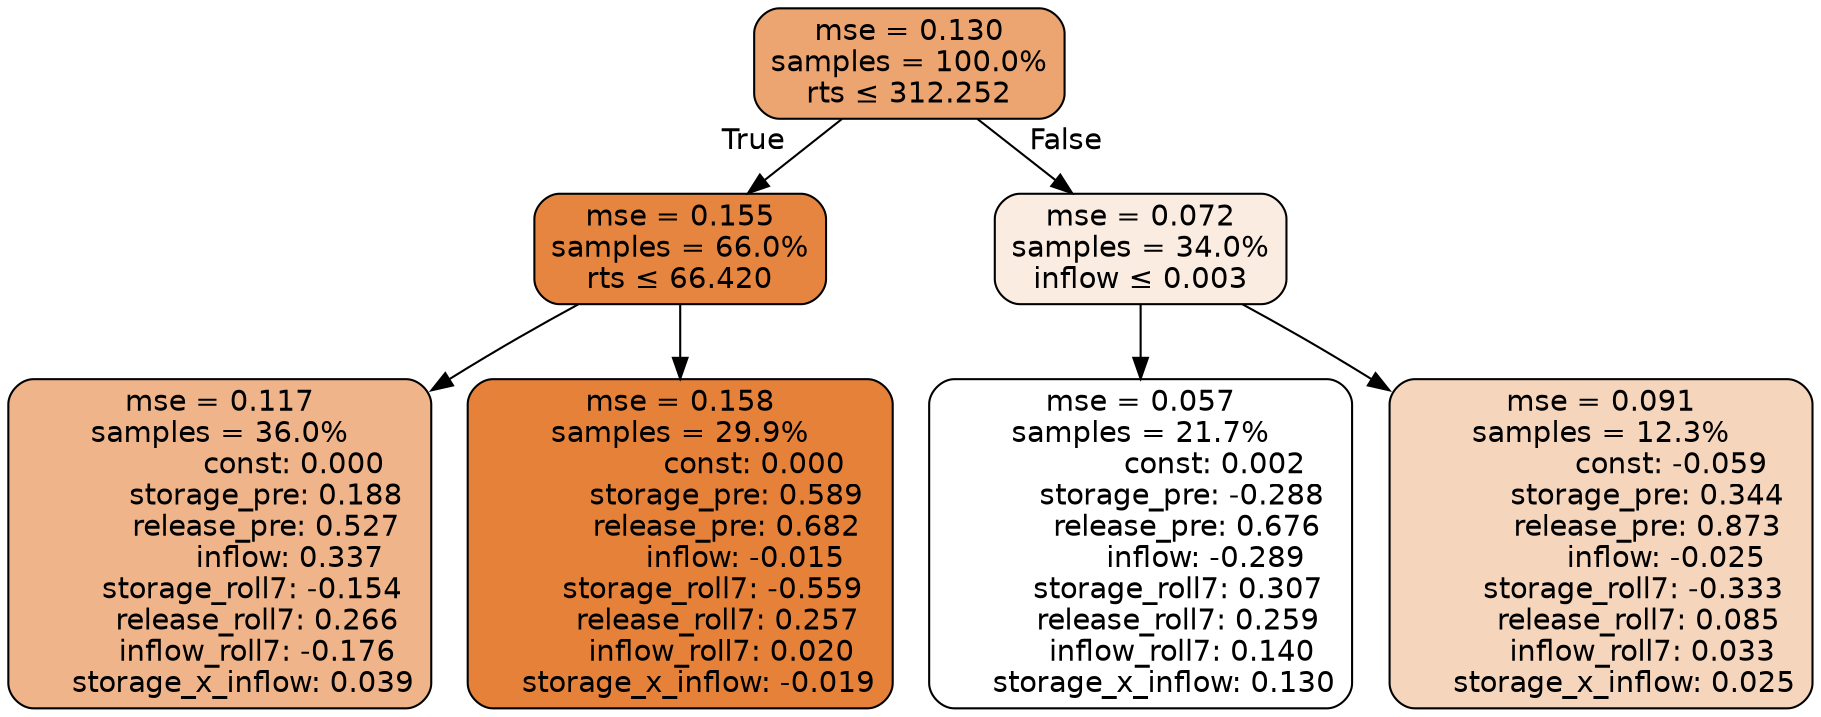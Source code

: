 digraph tree {
bgcolor="transparent"
node [shape=rectangle, style="filled, rounded", color="black", fontname=helvetica] ;
edge [fontname=helvetica] ;
	"0" [label="mse = 0.130
samples = 100.0%
rts &le; 312.252", fillcolor="#eca470"]
	"1" [label="mse = 0.155
samples = 66.0%
rts &le; 66.420", fillcolor="#e5853f"]
	"2" [label="mse = 0.117
samples = 36.0%
                const: 0.000
          storage_pre: 0.188
          release_pre: 0.527
               inflow: 0.337
       storage_roll7: -0.154
        release_roll7: 0.266
        inflow_roll7: -0.176
     storage_x_inflow: 0.039", fillcolor="#efb489"]
	"3" [label="mse = 0.158
samples = 29.9%
                const: 0.000
          storage_pre: 0.589
          release_pre: 0.682
              inflow: -0.015
       storage_roll7: -0.559
        release_roll7: 0.257
         inflow_roll7: 0.020
    storage_x_inflow: -0.019", fillcolor="#e58139"]
	"4" [label="mse = 0.072
samples = 34.0%
inflow &le; 0.003", fillcolor="#fbece1"]
	"5" [label="mse = 0.057
samples = 21.7%
                const: 0.002
         storage_pre: -0.288
          release_pre: 0.676
              inflow: -0.289
        storage_roll7: 0.307
        release_roll7: 0.259
         inflow_roll7: 0.140
     storage_x_inflow: 0.130", fillcolor="#ffffff"]
	"6" [label="mse = 0.091
samples = 12.3%
               const: -0.059
          storage_pre: 0.344
          release_pre: 0.873
              inflow: -0.025
       storage_roll7: -0.333
        release_roll7: 0.085
         inflow_roll7: 0.033
     storage_x_inflow: 0.025", fillcolor="#f6d5bd"]

	"0" -> "1" [labeldistance=2.5, labelangle=45, headlabel="True"]
	"1" -> "2"
	"1" -> "3"
	"0" -> "4" [labeldistance=2.5, labelangle=-45, headlabel="False"]
	"4" -> "5"
	"4" -> "6"
}